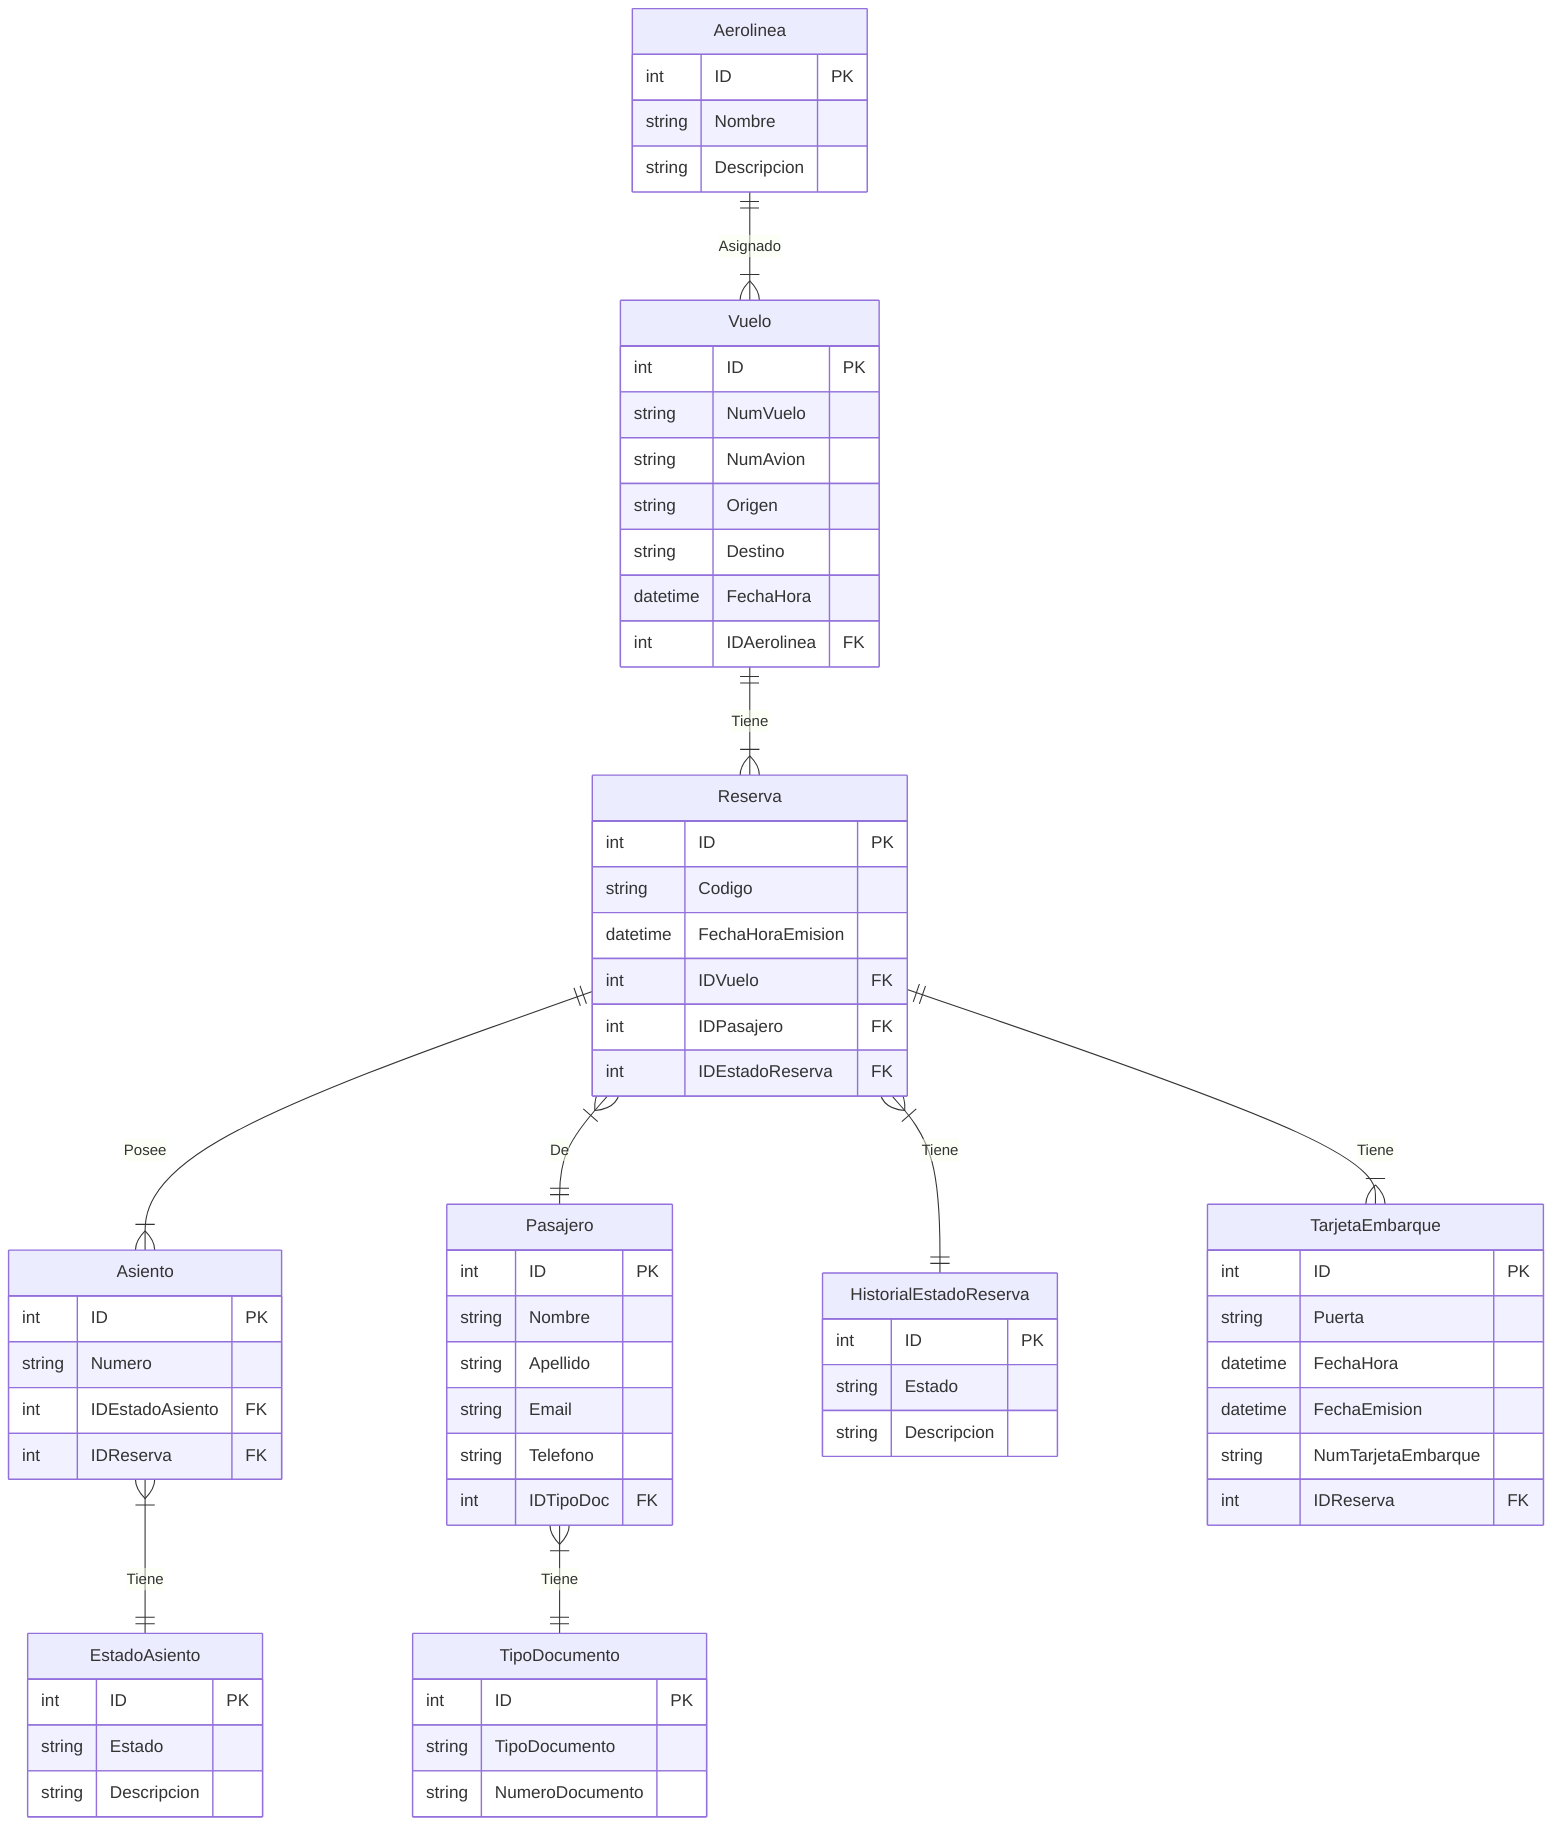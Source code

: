 erDiagram

    Pasajero{
        int ID PK
        string Nombre
        string Apellido
        string Email
        string Telefono
        int IDTipoDoc FK
    }


    Reserva{
        int ID PK
        string Codigo
        datetime FechaHoraEmision
        int IDVuelo FK
        int IDPasajero FK
        int IDEstadoReserva FK
    }  

    Vuelo{
        int ID PK
        string NumVuelo
        string NumAvion
        string Origen
        string Destino
        datetime FechaHora
        int IDAerolinea FK
    }

    Aerolinea{
        int ID PK
        string Nombre
        string Descripcion
    }

    Asiento{
        int ID PK
        string Numero
        int IDEstadoAsiento FK
        int IDReserva FK
    }

    HistorialEstadoReserva{
        int ID PK
        string Estado
        string Descripcion
    }

    EstadoAsiento{
        int ID PK
        string Estado
        string Descripcion
    }

    TarjetaEmbarque{
        int ID PK
        string Puerta
        datetime FechaHora
        datetime FechaEmision
        string NumTarjetaEmbarque
        int IDReserva FK
    }

    TipoDocumento{
        int ID PK
        string TipoDocumento
        string NumeroDocumento
    }


    Aerolinea ||--|{ Vuelo : Asignado
    Vuelo ||--|{ Reserva : Tiene
    Reserva }|--|| HistorialEstadoReserva : Tiene
    Reserva ||--|{ Asiento : Posee
    Reserva }|--|| Pasajero : De
    Reserva ||--|{ TarjetaEmbarque : Tiene
    Asiento }|--|| EstadoAsiento : Tiene
    Pasajero }|--|| TipoDocumento : Tiene